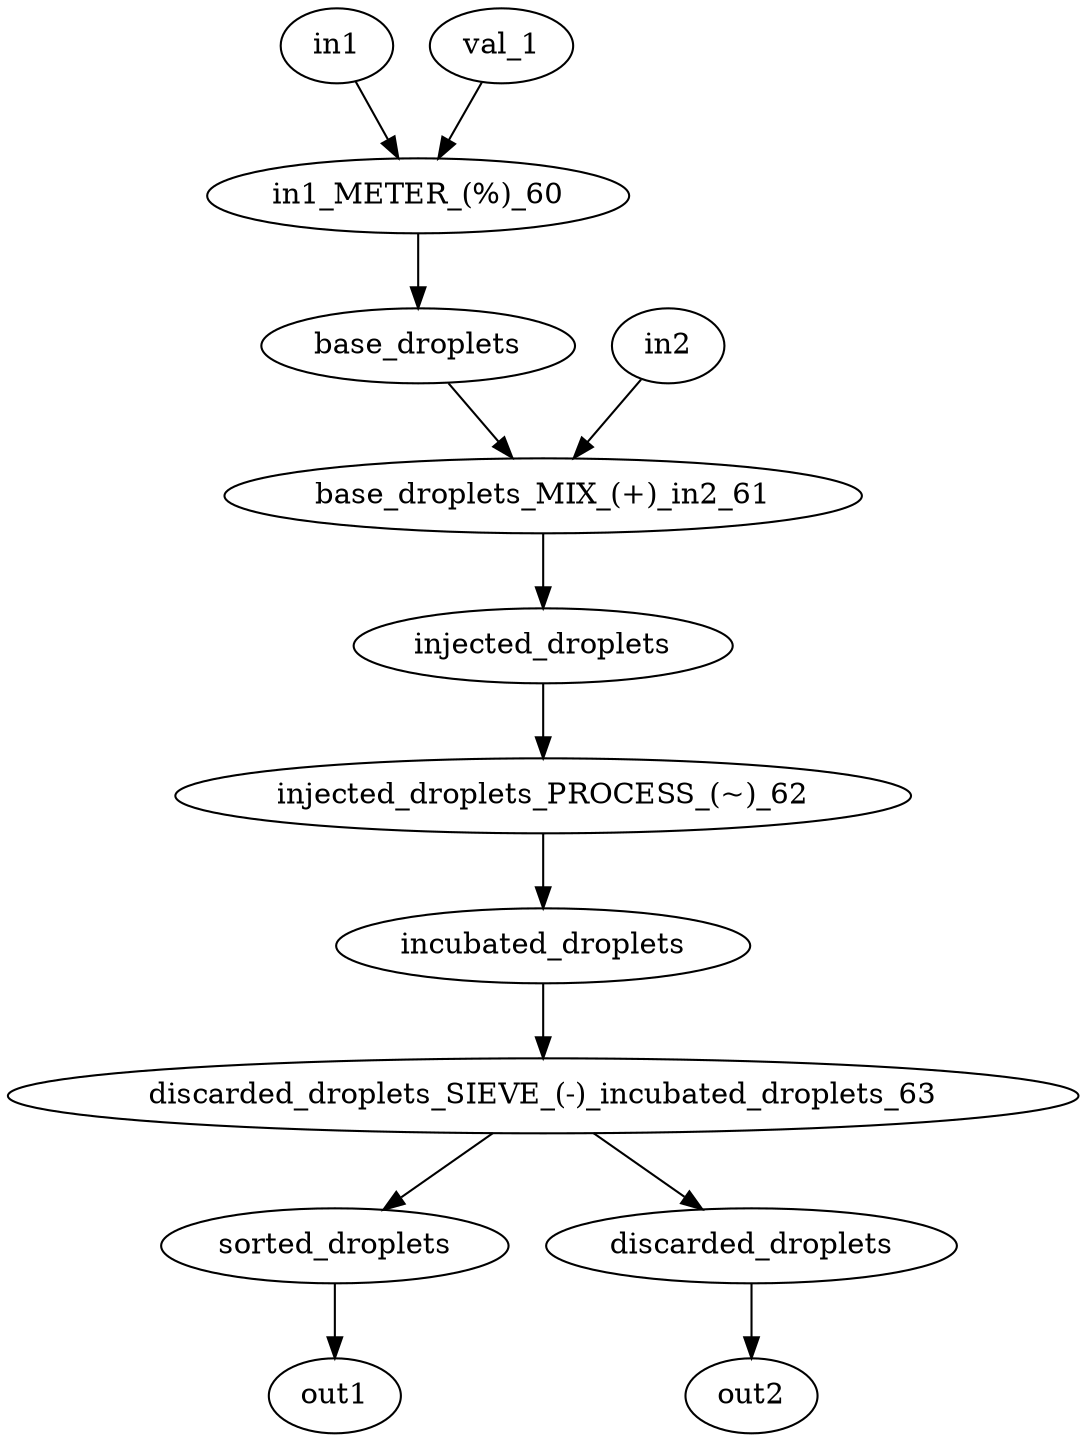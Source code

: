 strict digraph "" {
	in1 -> "in1_METER_(%)_60";
	in2 -> "base_droplets_MIX_(+)_in2_61";
	base_droplets -> "base_droplets_MIX_(+)_in2_61";
	injected_droplets -> "injected_droplets_PROCESS_(~)_62";
	incubated_droplets -> "discarded_droplets_SIEVE_(-)_incubated_droplets_63";
	sorted_droplets -> out1;
	discarded_droplets -> out2;
	"in1_METER_(%)_60" -> base_droplets;
	val_1 -> "in1_METER_(%)_60";
	"base_droplets_MIX_(+)_in2_61" -> injected_droplets;
	"injected_droplets_PROCESS_(~)_62" -> incubated_droplets;
	"discarded_droplets_SIEVE_(-)_incubated_droplets_63" -> sorted_droplets;
	"discarded_droplets_SIEVE_(-)_incubated_droplets_63" -> discarded_droplets;
}

